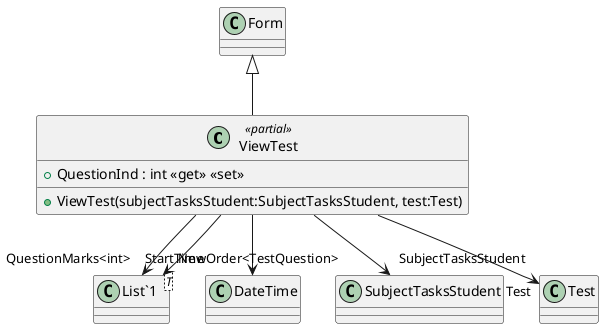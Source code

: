 @startuml
class ViewTest <<partial>> {
    + QuestionInd : int <<get>> <<set>>
    + ViewTest(subjectTasksStudent:SubjectTasksStudent, test:Test)
}
class "List`1"<T> {
}
Form <|-- ViewTest
ViewTest --> "StartTime" DateTime
ViewTest --> "QuestionMarks<int>" "List`1"
ViewTest --> "NewOrder<TestQuestion>" "List`1"
ViewTest --> "SubjectTasksStudent" SubjectTasksStudent
ViewTest --> "Test" Test
@enduml
